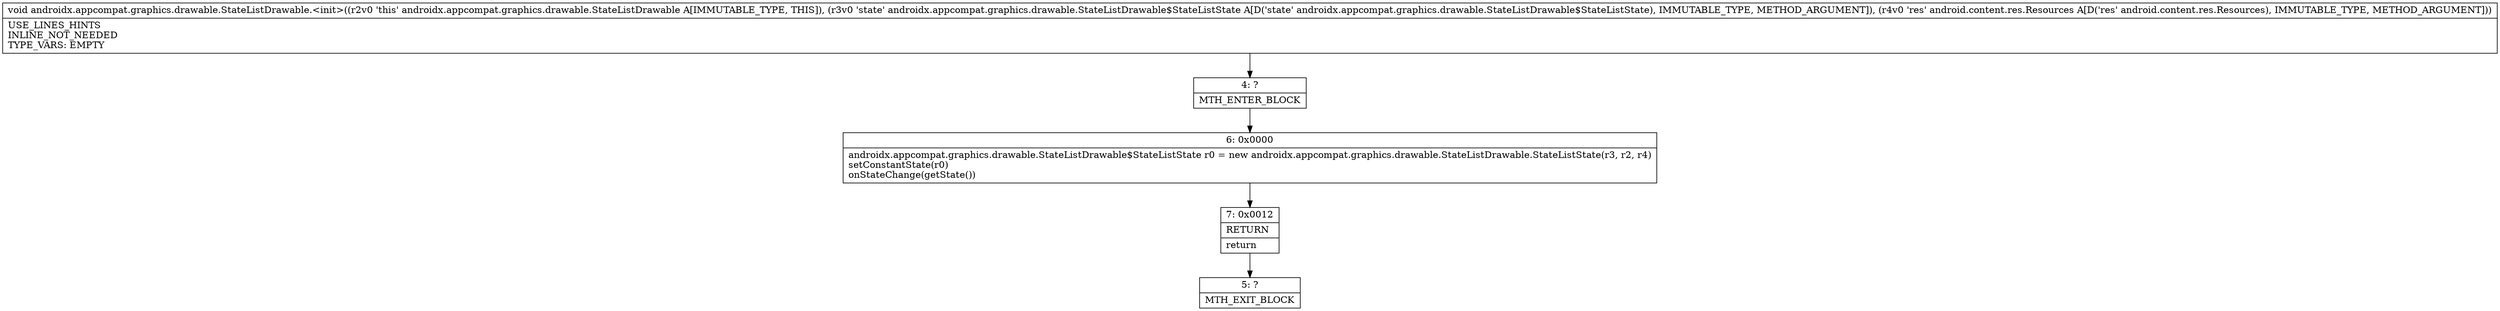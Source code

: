 digraph "CFG forandroidx.appcompat.graphics.drawable.StateListDrawable.\<init\>(Landroidx\/appcompat\/graphics\/drawable\/StateListDrawable$StateListState;Landroid\/content\/res\/Resources;)V" {
Node_4 [shape=record,label="{4\:\ ?|MTH_ENTER_BLOCK\l}"];
Node_6 [shape=record,label="{6\:\ 0x0000|androidx.appcompat.graphics.drawable.StateListDrawable$StateListState r0 = new androidx.appcompat.graphics.drawable.StateListDrawable.StateListState(r3, r2, r4)\lsetConstantState(r0)\lonStateChange(getState())\l}"];
Node_7 [shape=record,label="{7\:\ 0x0012|RETURN\l|return\l}"];
Node_5 [shape=record,label="{5\:\ ?|MTH_EXIT_BLOCK\l}"];
MethodNode[shape=record,label="{void androidx.appcompat.graphics.drawable.StateListDrawable.\<init\>((r2v0 'this' androidx.appcompat.graphics.drawable.StateListDrawable A[IMMUTABLE_TYPE, THIS]), (r3v0 'state' androidx.appcompat.graphics.drawable.StateListDrawable$StateListState A[D('state' androidx.appcompat.graphics.drawable.StateListDrawable$StateListState), IMMUTABLE_TYPE, METHOD_ARGUMENT]), (r4v0 'res' android.content.res.Resources A[D('res' android.content.res.Resources), IMMUTABLE_TYPE, METHOD_ARGUMENT]))  | USE_LINES_HINTS\lINLINE_NOT_NEEDED\lTYPE_VARS: EMPTY\l}"];
MethodNode -> Node_4;Node_4 -> Node_6;
Node_6 -> Node_7;
Node_7 -> Node_5;
}

